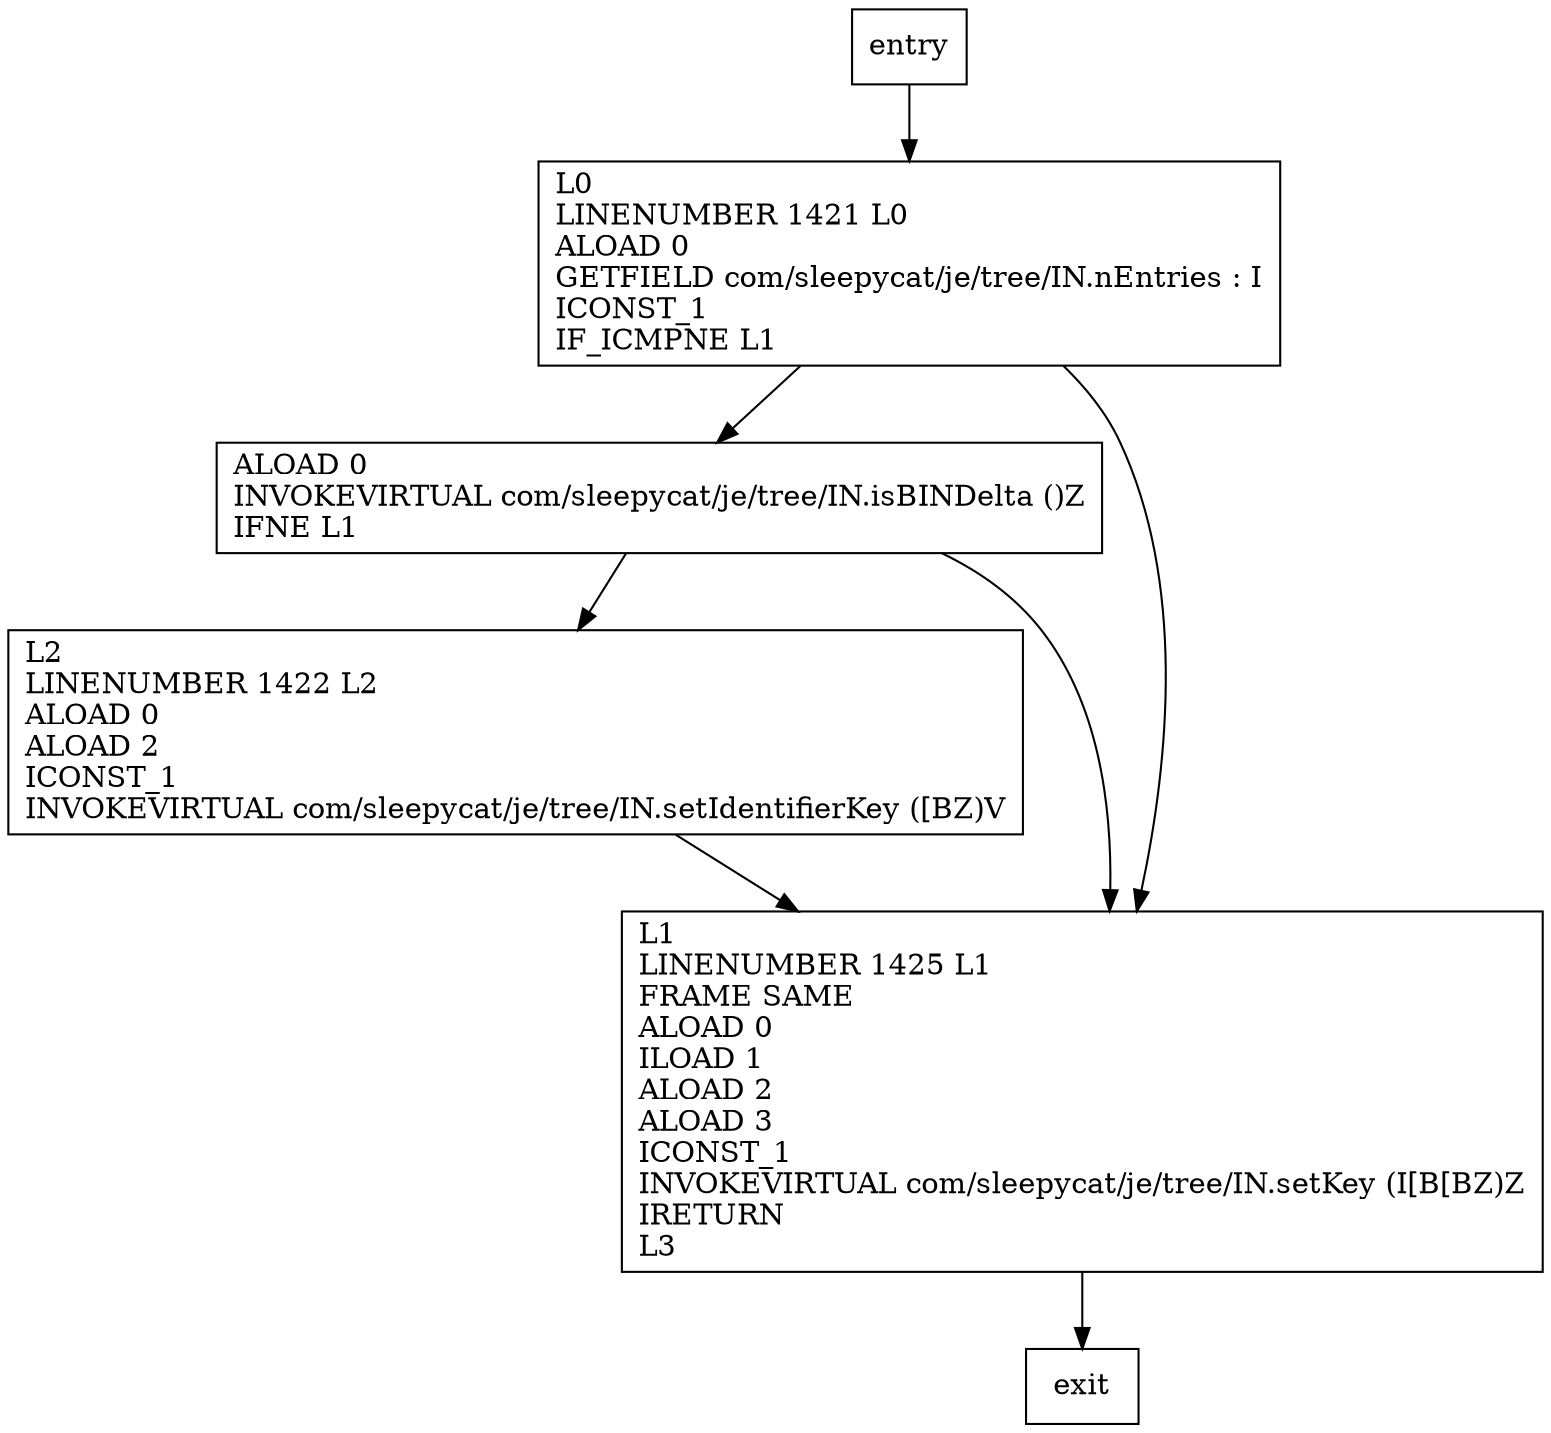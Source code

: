 digraph insertKey {
node [shape=record];
1676071739 [label="L2\lLINENUMBER 1422 L2\lALOAD 0\lALOAD 2\lICONST_1\lINVOKEVIRTUAL com/sleepycat/je/tree/IN.setIdentifierKey ([BZ)V\l"];
2089584668 [label="L0\lLINENUMBER 1421 L0\lALOAD 0\lGETFIELD com/sleepycat/je/tree/IN.nEntries : I\lICONST_1\lIF_ICMPNE L1\l"];
991523612 [label="ALOAD 0\lINVOKEVIRTUAL com/sleepycat/je/tree/IN.isBINDelta ()Z\lIFNE L1\l"];
1180665691 [label="L1\lLINENUMBER 1425 L1\lFRAME SAME\lALOAD 0\lILOAD 1\lALOAD 2\lALOAD 3\lICONST_1\lINVOKEVIRTUAL com/sleepycat/je/tree/IN.setKey (I[B[BZ)Z\lIRETURN\lL3\l"];
entry;
exit;
entry -> 2089584668
1676071739 -> 1180665691
2089584668 -> 991523612
2089584668 -> 1180665691
991523612 -> 1676071739
991523612 -> 1180665691
1180665691 -> exit
}
